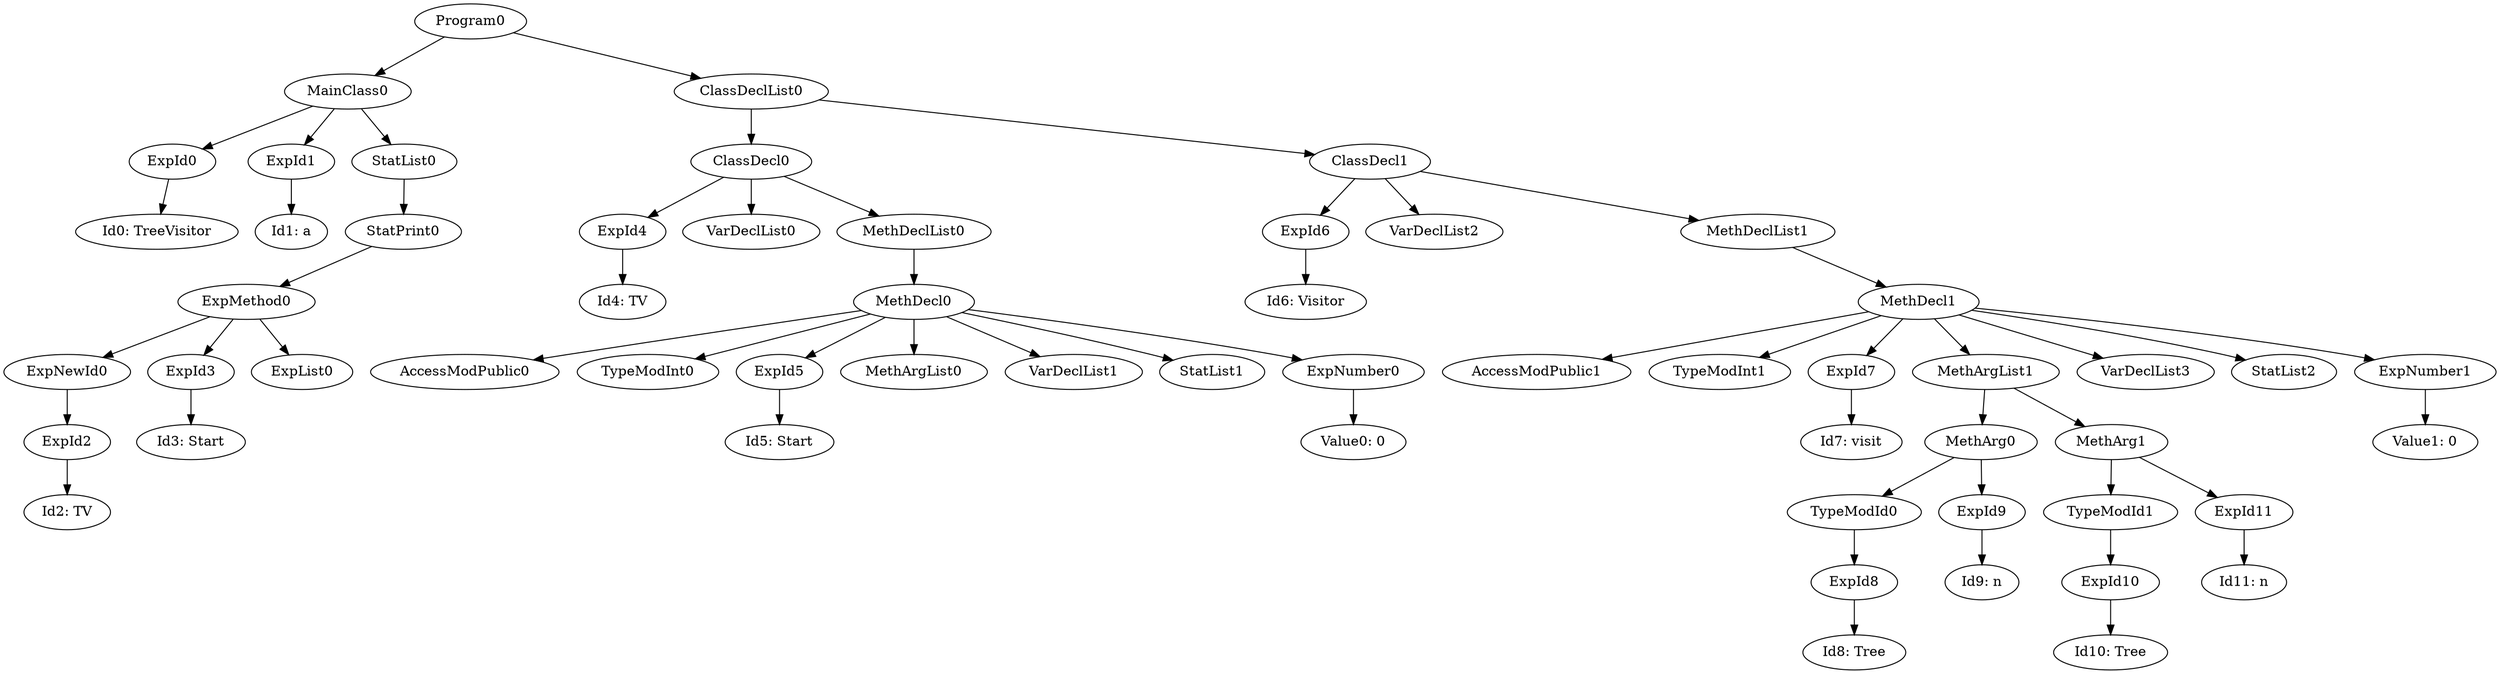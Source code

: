 digraph {
	ordering = out;
	ExpNumber1 -> "Value1: 0";
	MethArgList1 -> MethArg0;
	MethArgList1 -> MethArg1;
	ExpId9 -> "Id9: n";
	MethArg0 -> TypeModId0;
	MethArg0 -> ExpId9;
	TypeModId0 -> ExpId8;
	ExpId11 -> "Id11: n";
	Program0 -> MainClass0;
	Program0 -> ClassDeclList0;
	StatList0 -> StatPrint0;
	ExpNumber0 -> "Value0: 0";
	ExpId7 -> "Id7: visit";
	ExpId10 -> "Id10: Tree";
	StatPrint0 -> ExpMethod0;
	ExpNewId0 -> ExpId2;
	MainClass0 -> ExpId0;
	MainClass0 -> ExpId1;
	MainClass0 -> StatList0;
	ClassDeclList0 -> ClassDecl0;
	ClassDeclList0 -> ClassDecl1;
	ExpId1 -> "Id1: a";
	MethDeclList0 -> MethDecl0;
	ClassDecl1 -> ExpId6;
	ClassDecl1 -> VarDeclList2;
	ClassDecl1 -> MethDeclList1;
	ExpId3 -> "Id3: Start";
	ExpId4 -> "Id4: TV";
	MethArg1 -> TypeModId1;
	MethArg1 -> ExpId11;
	ExpMethod0 -> ExpNewId0;
	ExpMethod0 -> ExpId3;
	ExpMethod0 -> ExpList0;
	ClassDecl0 -> ExpId4;
	ClassDecl0 -> VarDeclList0;
	ClassDecl0 -> MethDeclList0;
	TypeModId1 -> ExpId10;
	ExpId2 -> "Id2: TV";
	ExpId8 -> "Id8: Tree";
	MethDeclList1 -> MethDecl1;
	MethDecl0 -> AccessModPublic0;
	MethDecl0 -> TypeModInt0;
	MethDecl0 -> ExpId5;
	MethDecl0 -> MethArgList0;
	MethDecl0 -> VarDeclList1;
	MethDecl0 -> StatList1;
	MethDecl0 -> ExpNumber0;
	ExpId5 -> "Id5: Start";
	ExpId6 -> "Id6: Visitor";
	ExpId0 -> "Id0: TreeVisitor";
	MethDecl1 -> AccessModPublic1;
	MethDecl1 -> TypeModInt1;
	MethDecl1 -> ExpId7;
	MethDecl1 -> MethArgList1;
	MethDecl1 -> VarDeclList3;
	MethDecl1 -> StatList2;
	MethDecl1 -> ExpNumber1;
}
